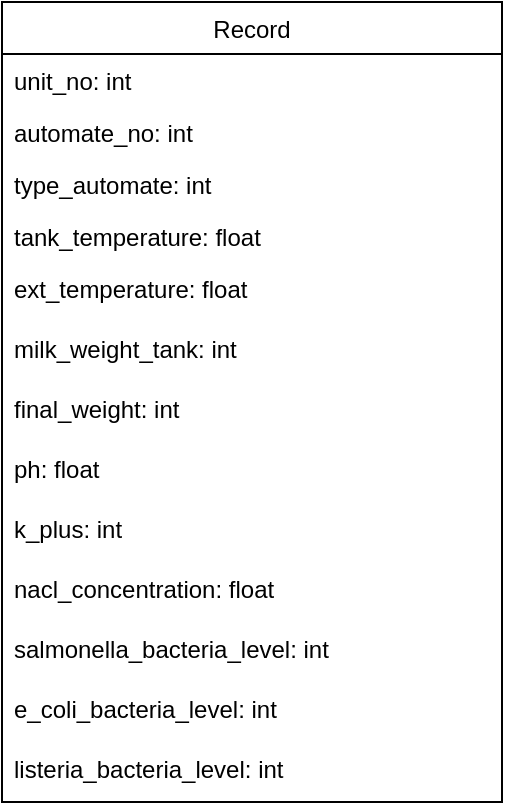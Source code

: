 <mxfile version="14.6.6" type="device"><diagram id="W7wVua0_8ihrY1yC9DJI" name="Page-1"><mxGraphModel dx="1038" dy="580" grid="1" gridSize="10" guides="1" tooltips="1" connect="1" arrows="1" fold="1" page="1" pageScale="1" pageWidth="827" pageHeight="1169" math="0" shadow="0"><root><mxCell id="0"/><mxCell id="1" parent="0"/><mxCell id="LT900zOOB2PzSO_RZ0-M-2" value="Record" style="swimlane;fontStyle=0;childLayout=stackLayout;horizontal=1;startSize=26;fillColor=none;horizontalStack=0;resizeParent=1;resizeParentMax=0;resizeLast=0;collapsible=1;marginBottom=0;" vertex="1" parent="1"><mxGeometry x="310" y="180" width="250" height="400" as="geometry"/></mxCell><mxCell id="LT900zOOB2PzSO_RZ0-M-3" value="unit_no: int" style="text;strokeColor=none;fillColor=none;align=left;verticalAlign=top;spacingLeft=4;spacingRight=4;overflow=hidden;rotatable=0;points=[[0,0.5],[1,0.5]];portConstraint=eastwest;" vertex="1" parent="LT900zOOB2PzSO_RZ0-M-2"><mxGeometry y="26" width="250" height="26" as="geometry"/></mxCell><mxCell id="LT900zOOB2PzSO_RZ0-M-4" value="automate_no: int" style="text;strokeColor=none;fillColor=none;align=left;verticalAlign=top;spacingLeft=4;spacingRight=4;overflow=hidden;rotatable=0;points=[[0,0.5],[1,0.5]];portConstraint=eastwest;" vertex="1" parent="LT900zOOB2PzSO_RZ0-M-2"><mxGeometry y="52" width="250" height="26" as="geometry"/></mxCell><mxCell id="LT900zOOB2PzSO_RZ0-M-6" value="type_automate: int" style="text;strokeColor=none;fillColor=none;align=left;verticalAlign=top;spacingLeft=4;spacingRight=4;overflow=hidden;rotatable=0;points=[[0,0.5],[1,0.5]];portConstraint=eastwest;" vertex="1" parent="LT900zOOB2PzSO_RZ0-M-2"><mxGeometry y="78" width="250" height="26" as="geometry"/></mxCell><mxCell id="LT900zOOB2PzSO_RZ0-M-7" value="tank_temperature: float" style="text;strokeColor=none;fillColor=none;align=left;verticalAlign=top;spacingLeft=4;spacingRight=4;overflow=hidden;rotatable=0;points=[[0,0.5],[1,0.5]];portConstraint=eastwest;" vertex="1" parent="LT900zOOB2PzSO_RZ0-M-2"><mxGeometry y="104" width="250" height="26" as="geometry"/></mxCell><mxCell id="LT900zOOB2PzSO_RZ0-M-8" value="ext_temperature: float" style="text;strokeColor=none;fillColor=none;align=left;verticalAlign=top;spacingLeft=4;spacingRight=4;overflow=hidden;rotatable=0;points=[[0,0.5],[1,0.5]];portConstraint=eastwest;" vertex="1" parent="LT900zOOB2PzSO_RZ0-M-2"><mxGeometry y="130" width="250" height="30" as="geometry"/></mxCell><mxCell id="LT900zOOB2PzSO_RZ0-M-9" value="milk_weight_tank: int" style="text;strokeColor=none;fillColor=none;align=left;verticalAlign=top;spacingLeft=4;spacingRight=4;overflow=hidden;rotatable=0;points=[[0,0.5],[1,0.5]];portConstraint=eastwest;" vertex="1" parent="LT900zOOB2PzSO_RZ0-M-2"><mxGeometry y="160" width="250" height="30" as="geometry"/></mxCell><mxCell id="LT900zOOB2PzSO_RZ0-M-10" value="final_weight: int" style="text;strokeColor=none;fillColor=none;align=left;verticalAlign=top;spacingLeft=4;spacingRight=4;overflow=hidden;rotatable=0;points=[[0,0.5],[1,0.5]];portConstraint=eastwest;" vertex="1" parent="LT900zOOB2PzSO_RZ0-M-2"><mxGeometry y="190" width="250" height="30" as="geometry"/></mxCell><mxCell id="LT900zOOB2PzSO_RZ0-M-11" value="ph: float" style="text;strokeColor=none;fillColor=none;align=left;verticalAlign=top;spacingLeft=4;spacingRight=4;overflow=hidden;rotatable=0;points=[[0,0.5],[1,0.5]];portConstraint=eastwest;" vertex="1" parent="LT900zOOB2PzSO_RZ0-M-2"><mxGeometry y="220" width="250" height="30" as="geometry"/></mxCell><mxCell id="LT900zOOB2PzSO_RZ0-M-14" value="k_plus: int" style="text;strokeColor=none;fillColor=none;align=left;verticalAlign=top;spacingLeft=4;spacingRight=4;overflow=hidden;rotatable=0;points=[[0,0.5],[1,0.5]];portConstraint=eastwest;" vertex="1" parent="LT900zOOB2PzSO_RZ0-M-2"><mxGeometry y="250" width="250" height="30" as="geometry"/></mxCell><mxCell id="LT900zOOB2PzSO_RZ0-M-15" value="nacl_concentration: float" style="text;strokeColor=none;fillColor=none;align=left;verticalAlign=top;spacingLeft=4;spacingRight=4;overflow=hidden;rotatable=0;points=[[0,0.5],[1,0.5]];portConstraint=eastwest;" vertex="1" parent="LT900zOOB2PzSO_RZ0-M-2"><mxGeometry y="280" width="250" height="30" as="geometry"/></mxCell><mxCell id="LT900zOOB2PzSO_RZ0-M-16" value="salmonella_bacteria_level: int" style="text;strokeColor=none;fillColor=none;align=left;verticalAlign=top;spacingLeft=4;spacingRight=4;overflow=hidden;rotatable=0;points=[[0,0.5],[1,0.5]];portConstraint=eastwest;" vertex="1" parent="LT900zOOB2PzSO_RZ0-M-2"><mxGeometry y="310" width="250" height="30" as="geometry"/></mxCell><mxCell id="LT900zOOB2PzSO_RZ0-M-17" value="e_coli_bacteria_level: int" style="text;strokeColor=none;fillColor=none;align=left;verticalAlign=top;spacingLeft=4;spacingRight=4;overflow=hidden;rotatable=0;points=[[0,0.5],[1,0.5]];portConstraint=eastwest;" vertex="1" parent="LT900zOOB2PzSO_RZ0-M-2"><mxGeometry y="340" width="250" height="30" as="geometry"/></mxCell><mxCell id="LT900zOOB2PzSO_RZ0-M-5" value="listeria_bacteria_level: int" style="text;strokeColor=none;fillColor=none;align=left;verticalAlign=top;spacingLeft=4;spacingRight=4;overflow=hidden;rotatable=0;points=[[0,0.5],[1,0.5]];portConstraint=eastwest;" vertex="1" parent="LT900zOOB2PzSO_RZ0-M-2"><mxGeometry y="370" width="250" height="30" as="geometry"/></mxCell></root></mxGraphModel></diagram></mxfile>